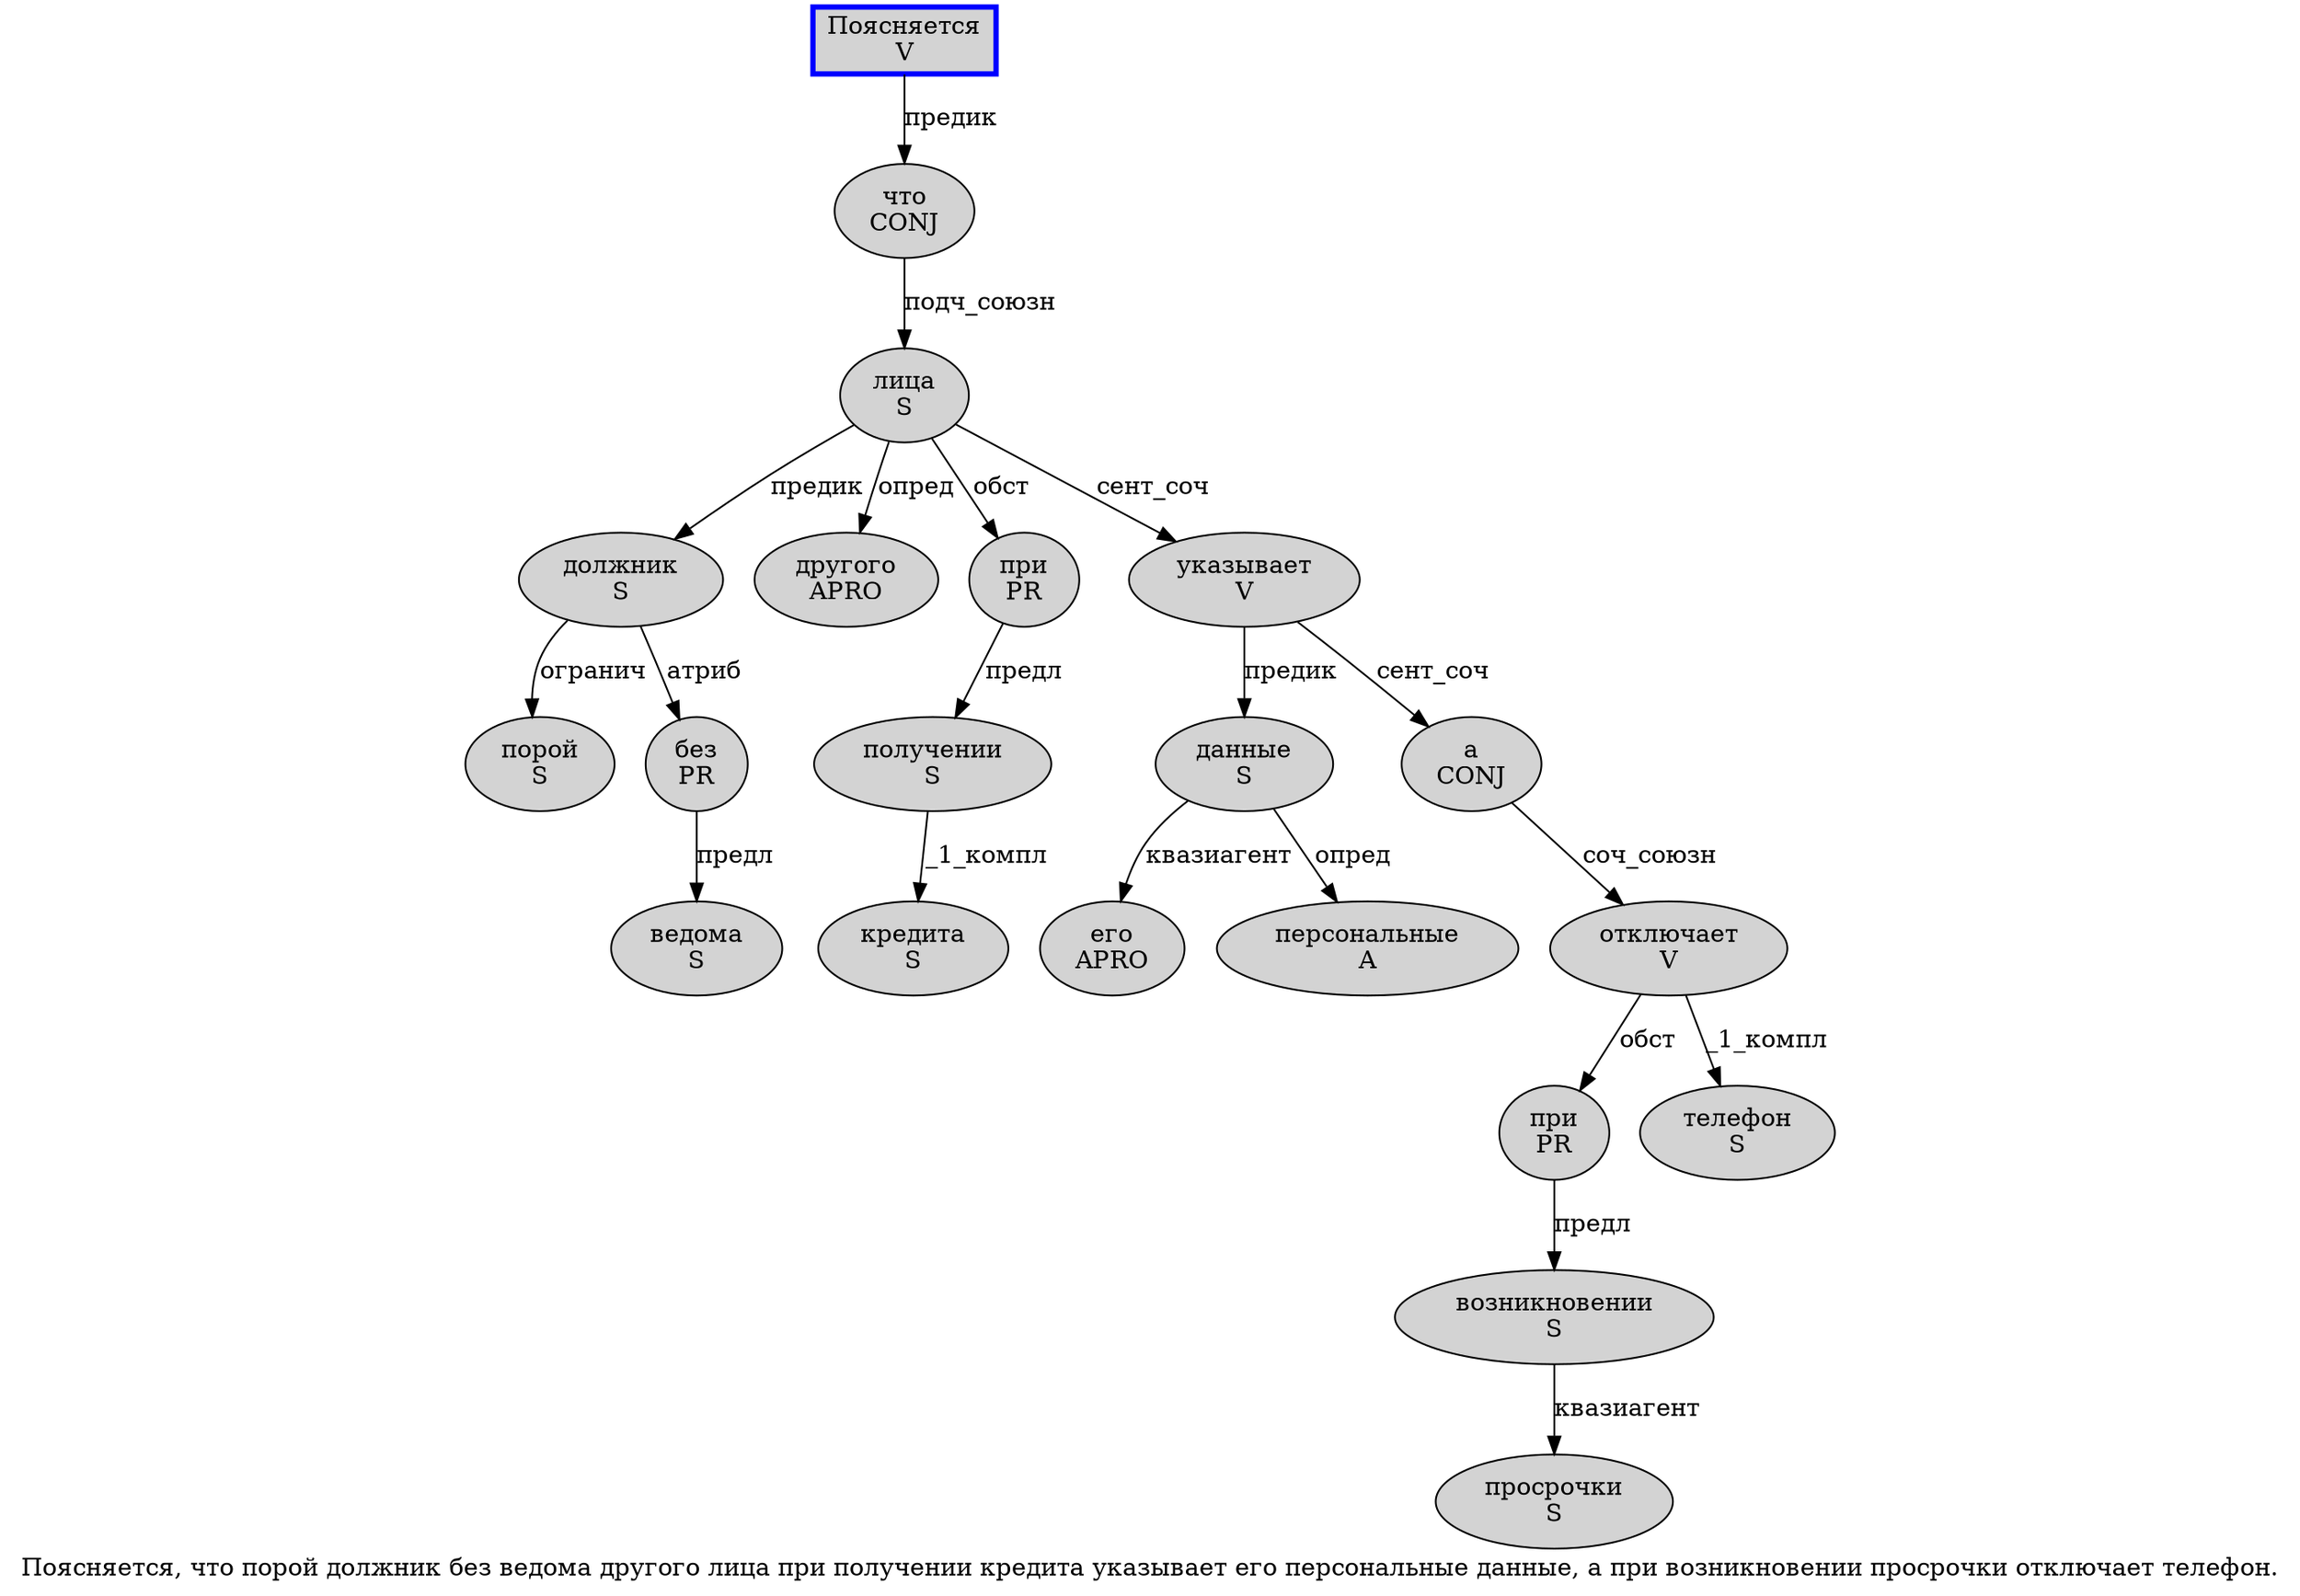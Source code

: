 digraph SENTENCE_132 {
	graph [label="Поясняется, что порой должник без ведома другого лица при получении кредита указывает его персональные данные, а при возникновении просрочки отключает телефон."]
	node [style=filled]
		0 [label="Поясняется
V" color=blue fillcolor=lightgray penwidth=3 shape=box]
		2 [label="что
CONJ" color="" fillcolor=lightgray penwidth=1 shape=ellipse]
		3 [label="порой
S" color="" fillcolor=lightgray penwidth=1 shape=ellipse]
		4 [label="должник
S" color="" fillcolor=lightgray penwidth=1 shape=ellipse]
		5 [label="без
PR" color="" fillcolor=lightgray penwidth=1 shape=ellipse]
		6 [label="ведома
S" color="" fillcolor=lightgray penwidth=1 shape=ellipse]
		7 [label="другого
APRO" color="" fillcolor=lightgray penwidth=1 shape=ellipse]
		8 [label="лица
S" color="" fillcolor=lightgray penwidth=1 shape=ellipse]
		9 [label="при
PR" color="" fillcolor=lightgray penwidth=1 shape=ellipse]
		10 [label="получении
S" color="" fillcolor=lightgray penwidth=1 shape=ellipse]
		11 [label="кредита
S" color="" fillcolor=lightgray penwidth=1 shape=ellipse]
		12 [label="указывает
V" color="" fillcolor=lightgray penwidth=1 shape=ellipse]
		13 [label="его
APRO" color="" fillcolor=lightgray penwidth=1 shape=ellipse]
		14 [label="персональные
A" color="" fillcolor=lightgray penwidth=1 shape=ellipse]
		15 [label="данные
S" color="" fillcolor=lightgray penwidth=1 shape=ellipse]
		17 [label="а
CONJ" color="" fillcolor=lightgray penwidth=1 shape=ellipse]
		18 [label="при
PR" color="" fillcolor=lightgray penwidth=1 shape=ellipse]
		19 [label="возникновении
S" color="" fillcolor=lightgray penwidth=1 shape=ellipse]
		20 [label="просрочки
S" color="" fillcolor=lightgray penwidth=1 shape=ellipse]
		21 [label="отключает
V" color="" fillcolor=lightgray penwidth=1 shape=ellipse]
		22 [label="телефон
S" color="" fillcolor=lightgray penwidth=1 shape=ellipse]
			18 -> 19 [label="предл"]
			5 -> 6 [label="предл"]
			4 -> 3 [label="огранич"]
			4 -> 5 [label="атриб"]
			21 -> 18 [label="обст"]
			21 -> 22 [label="_1_компл"]
			8 -> 4 [label="предик"]
			8 -> 7 [label="опред"]
			8 -> 9 [label="обст"]
			8 -> 12 [label="сент_соч"]
			2 -> 8 [label="подч_союзн"]
			0 -> 2 [label="предик"]
			10 -> 11 [label="_1_компл"]
			15 -> 13 [label="квазиагент"]
			15 -> 14 [label="опред"]
			19 -> 20 [label="квазиагент"]
			9 -> 10 [label="предл"]
			17 -> 21 [label="соч_союзн"]
			12 -> 15 [label="предик"]
			12 -> 17 [label="сент_соч"]
}
